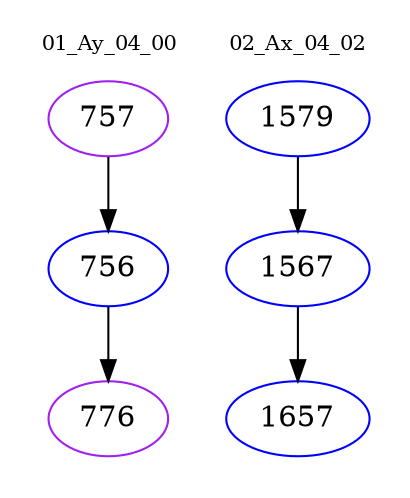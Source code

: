 digraph{
subgraph cluster_0 {
color = white
label = "01_Ay_04_00";
fontsize=10;
T0_757 [label="757", color="purple"]
T0_757 -> T0_756 [color="black"]
T0_756 [label="756", color="blue"]
T0_756 -> T0_776 [color="black"]
T0_776 [label="776", color="purple"]
}
subgraph cluster_1 {
color = white
label = "02_Ax_04_02";
fontsize=10;
T1_1579 [label="1579", color="blue"]
T1_1579 -> T1_1567 [color="black"]
T1_1567 [label="1567", color="blue"]
T1_1567 -> T1_1657 [color="black"]
T1_1657 [label="1657", color="blue"]
}
}
